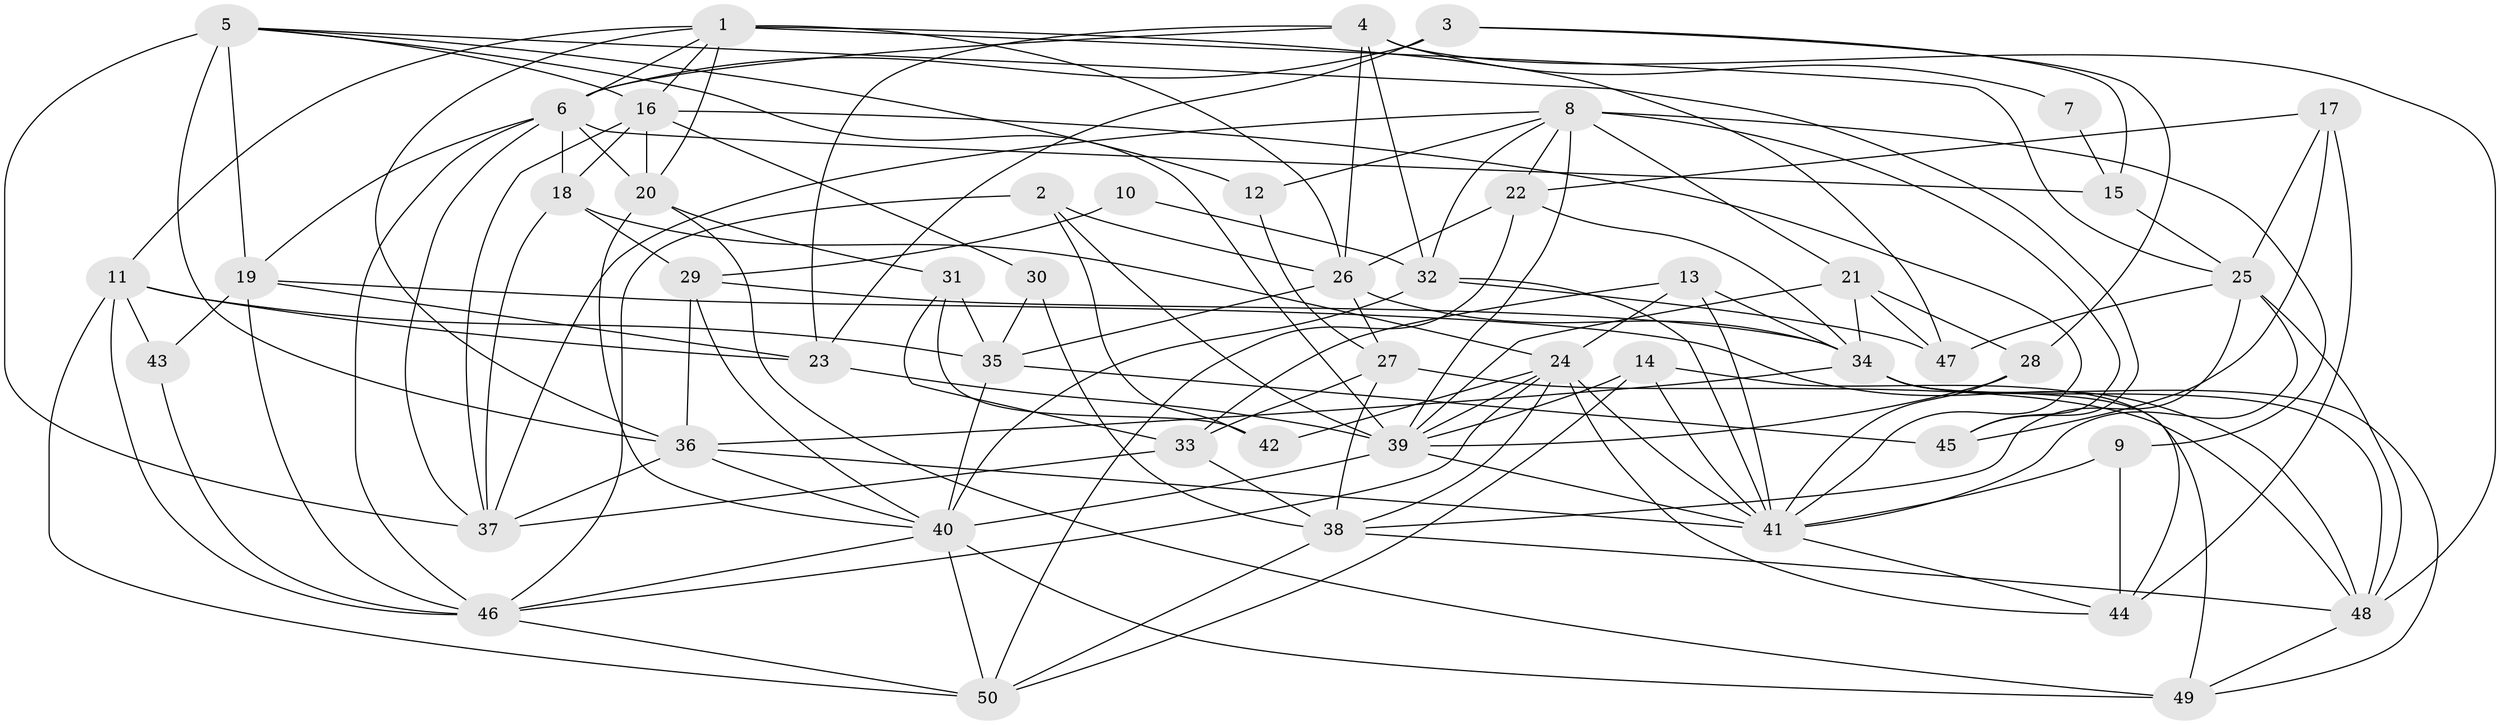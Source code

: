 // original degree distribution, {6: 0.08080808080808081, 4: 0.3939393939393939, 2: 0.1414141414141414, 5: 0.1919191919191919, 7: 0.030303030303030304, 3: 0.16161616161616163}
// Generated by graph-tools (version 1.1) at 2025/50/03/09/25 03:50:15]
// undirected, 50 vertices, 141 edges
graph export_dot {
graph [start="1"]
  node [color=gray90,style=filled];
  1;
  2;
  3;
  4;
  5;
  6;
  7;
  8;
  9;
  10;
  11;
  12;
  13;
  14;
  15;
  16;
  17;
  18;
  19;
  20;
  21;
  22;
  23;
  24;
  25;
  26;
  27;
  28;
  29;
  30;
  31;
  32;
  33;
  34;
  35;
  36;
  37;
  38;
  39;
  40;
  41;
  42;
  43;
  44;
  45;
  46;
  47;
  48;
  49;
  50;
  1 -- 6 [weight=1.0];
  1 -- 11 [weight=1.0];
  1 -- 16 [weight=1.0];
  1 -- 20 [weight=1.0];
  1 -- 25 [weight=1.0];
  1 -- 26 [weight=1.0];
  1 -- 36 [weight=1.0];
  1 -- 47 [weight=1.0];
  2 -- 26 [weight=1.0];
  2 -- 39 [weight=1.0];
  2 -- 42 [weight=1.0];
  2 -- 46 [weight=1.0];
  3 -- 6 [weight=2.0];
  3 -- 15 [weight=1.0];
  3 -- 23 [weight=1.0];
  3 -- 28 [weight=1.0];
  4 -- 6 [weight=1.0];
  4 -- 7 [weight=1.0];
  4 -- 23 [weight=1.0];
  4 -- 26 [weight=1.0];
  4 -- 32 [weight=1.0];
  4 -- 48 [weight=1.0];
  5 -- 12 [weight=1.0];
  5 -- 16 [weight=1.0];
  5 -- 19 [weight=2.0];
  5 -- 36 [weight=2.0];
  5 -- 37 [weight=1.0];
  5 -- 39 [weight=1.0];
  5 -- 45 [weight=1.0];
  6 -- 15 [weight=1.0];
  6 -- 18 [weight=1.0];
  6 -- 19 [weight=1.0];
  6 -- 20 [weight=1.0];
  6 -- 37 [weight=1.0];
  6 -- 46 [weight=1.0];
  7 -- 15 [weight=1.0];
  8 -- 9 [weight=1.0];
  8 -- 12 [weight=1.0];
  8 -- 21 [weight=1.0];
  8 -- 22 [weight=1.0];
  8 -- 32 [weight=1.0];
  8 -- 37 [weight=1.0];
  8 -- 39 [weight=1.0];
  8 -- 45 [weight=1.0];
  9 -- 41 [weight=1.0];
  9 -- 44 [weight=1.0];
  10 -- 29 [weight=1.0];
  10 -- 32 [weight=1.0];
  11 -- 23 [weight=1.0];
  11 -- 35 [weight=1.0];
  11 -- 43 [weight=1.0];
  11 -- 46 [weight=1.0];
  11 -- 50 [weight=1.0];
  12 -- 27 [weight=1.0];
  13 -- 24 [weight=1.0];
  13 -- 33 [weight=1.0];
  13 -- 34 [weight=1.0];
  13 -- 41 [weight=1.0];
  14 -- 39 [weight=1.0];
  14 -- 41 [weight=1.0];
  14 -- 49 [weight=1.0];
  14 -- 50 [weight=1.0];
  15 -- 25 [weight=2.0];
  16 -- 18 [weight=1.0];
  16 -- 20 [weight=1.0];
  16 -- 30 [weight=1.0];
  16 -- 37 [weight=1.0];
  16 -- 41 [weight=1.0];
  17 -- 22 [weight=1.0];
  17 -- 25 [weight=1.0];
  17 -- 44 [weight=1.0];
  17 -- 45 [weight=1.0];
  18 -- 24 [weight=1.0];
  18 -- 29 [weight=1.0];
  18 -- 37 [weight=1.0];
  19 -- 23 [weight=1.0];
  19 -- 43 [weight=1.0];
  19 -- 46 [weight=1.0];
  19 -- 48 [weight=1.0];
  20 -- 31 [weight=1.0];
  20 -- 40 [weight=1.0];
  20 -- 49 [weight=1.0];
  21 -- 28 [weight=1.0];
  21 -- 34 [weight=1.0];
  21 -- 39 [weight=1.0];
  21 -- 47 [weight=1.0];
  22 -- 26 [weight=1.0];
  22 -- 34 [weight=1.0];
  22 -- 50 [weight=1.0];
  23 -- 39 [weight=1.0];
  24 -- 38 [weight=1.0];
  24 -- 39 [weight=1.0];
  24 -- 41 [weight=1.0];
  24 -- 42 [weight=1.0];
  24 -- 44 [weight=1.0];
  24 -- 46 [weight=1.0];
  25 -- 38 [weight=1.0];
  25 -- 41 [weight=1.0];
  25 -- 47 [weight=1.0];
  25 -- 48 [weight=1.0];
  26 -- 27 [weight=1.0];
  26 -- 34 [weight=1.0];
  26 -- 35 [weight=1.0];
  27 -- 33 [weight=1.0];
  27 -- 38 [weight=1.0];
  27 -- 48 [weight=1.0];
  28 -- 39 [weight=1.0];
  28 -- 41 [weight=1.0];
  29 -- 34 [weight=1.0];
  29 -- 36 [weight=1.0];
  29 -- 40 [weight=1.0];
  30 -- 35 [weight=1.0];
  30 -- 38 [weight=1.0];
  31 -- 33 [weight=1.0];
  31 -- 35 [weight=1.0];
  31 -- 42 [weight=1.0];
  32 -- 40 [weight=2.0];
  32 -- 41 [weight=1.0];
  32 -- 47 [weight=2.0];
  33 -- 37 [weight=1.0];
  33 -- 38 [weight=1.0];
  34 -- 36 [weight=1.0];
  34 -- 44 [weight=1.0];
  34 -- 48 [weight=1.0];
  34 -- 49 [weight=1.0];
  35 -- 40 [weight=1.0];
  35 -- 45 [weight=1.0];
  36 -- 37 [weight=1.0];
  36 -- 40 [weight=2.0];
  36 -- 41 [weight=1.0];
  38 -- 48 [weight=1.0];
  38 -- 50 [weight=1.0];
  39 -- 40 [weight=1.0];
  39 -- 41 [weight=1.0];
  40 -- 46 [weight=1.0];
  40 -- 49 [weight=1.0];
  40 -- 50 [weight=1.0];
  41 -- 44 [weight=1.0];
  43 -- 46 [weight=1.0];
  46 -- 50 [weight=1.0];
  48 -- 49 [weight=1.0];
}
